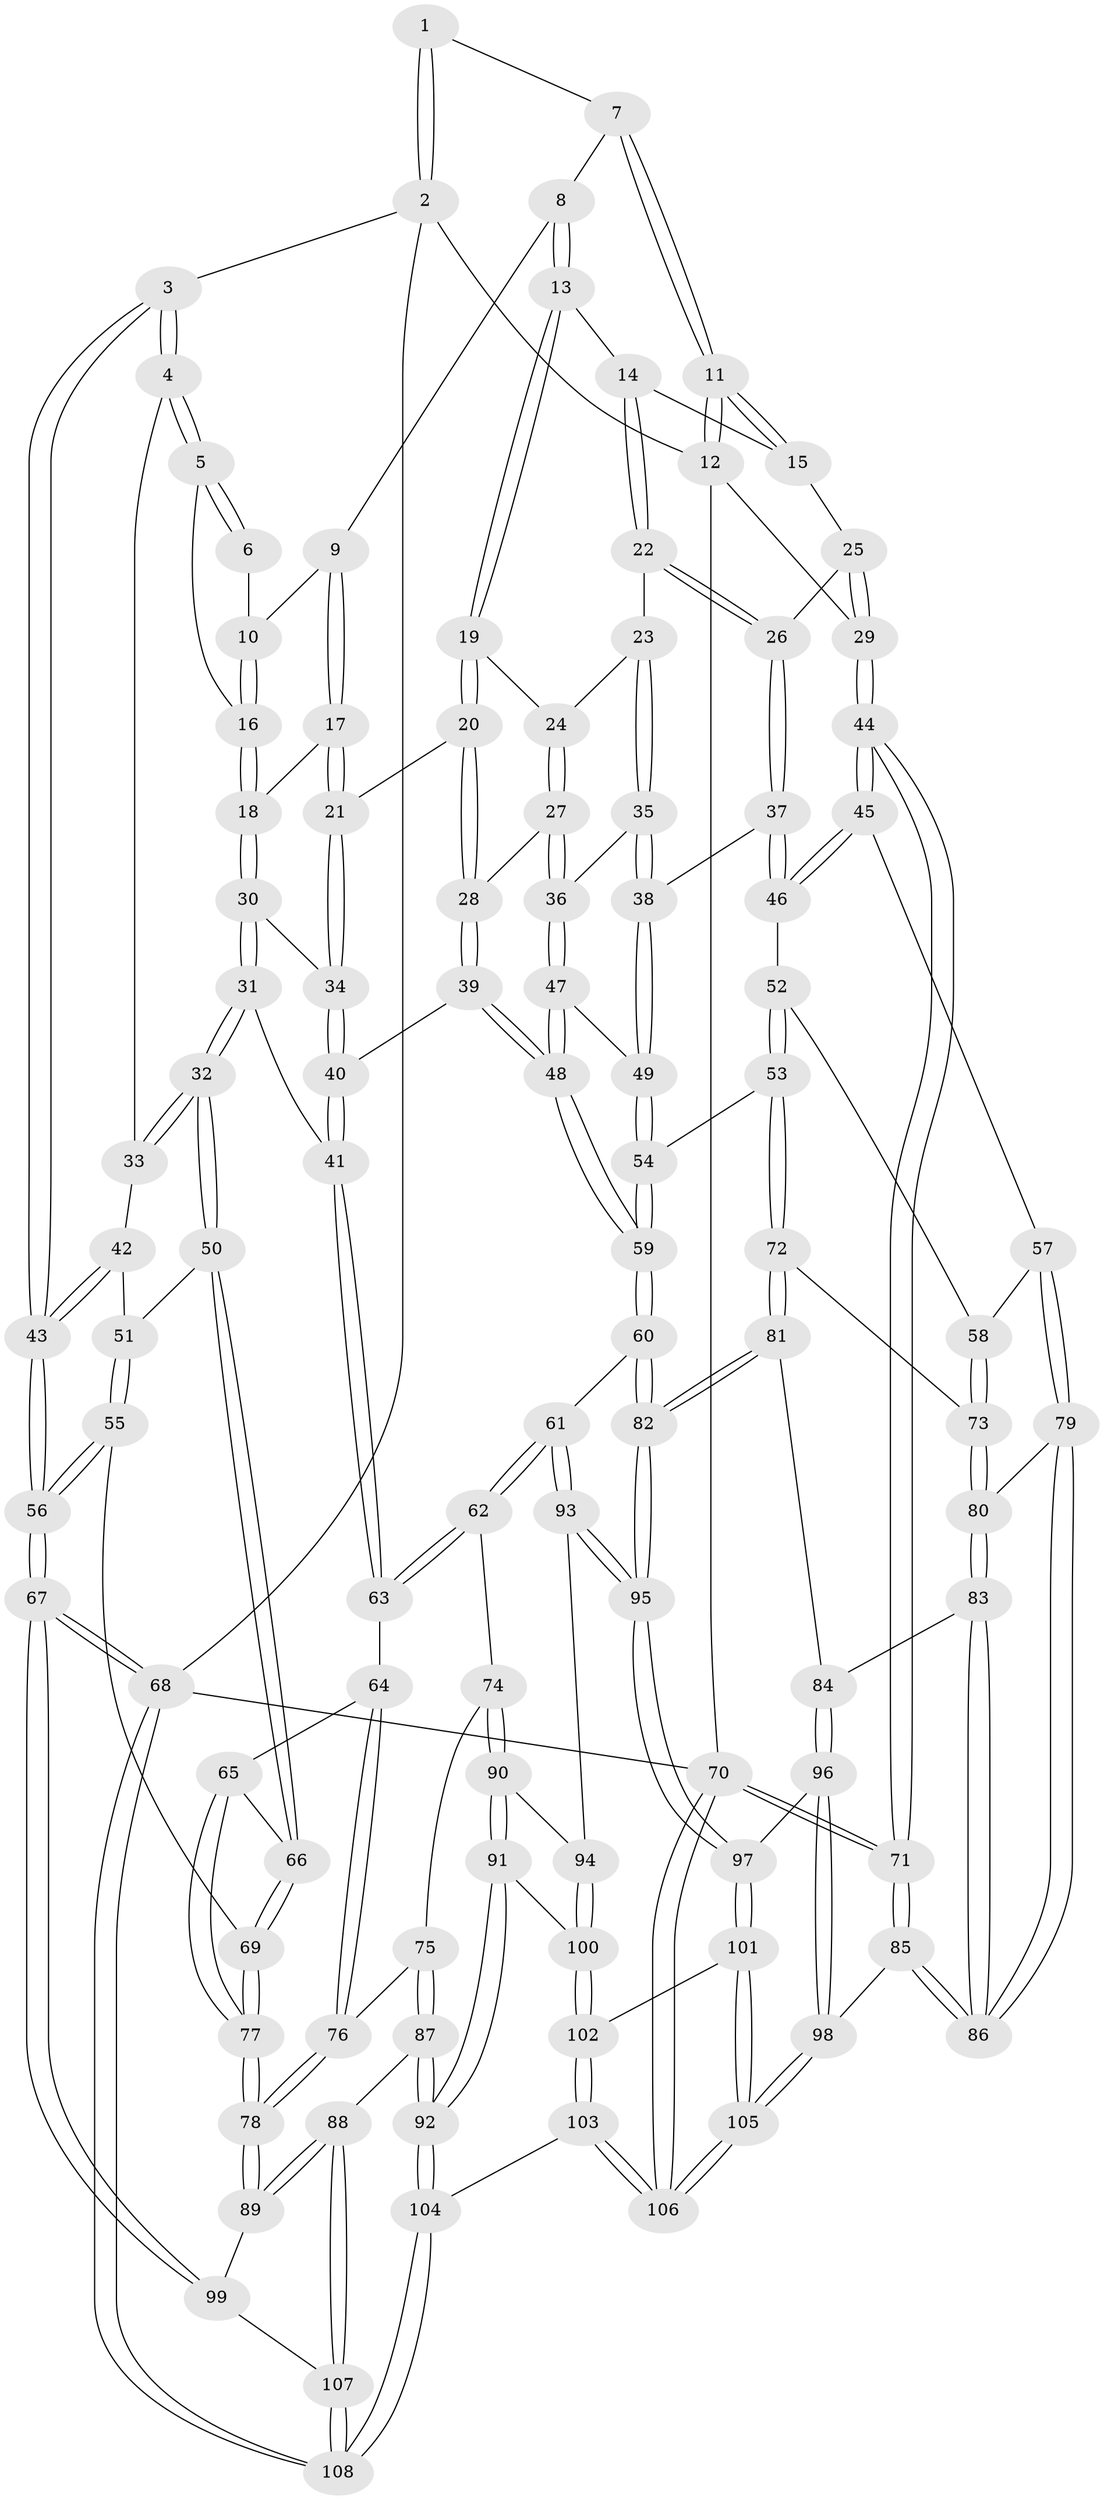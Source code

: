 // coarse degree distribution, {6: 0.125, 3: 0.1875, 4: 0.375, 5: 0.15625, 7: 0.09375, 2: 0.0625}
// Generated by graph-tools (version 1.1) at 2025/21/03/04/25 18:21:42]
// undirected, 108 vertices, 267 edges
graph export_dot {
graph [start="1"]
  node [color=gray90,style=filled];
  1 [pos="+0.3301709498601786+0"];
  2 [pos="+0+0"];
  3 [pos="+0+0"];
  4 [pos="+0.013088297856332714+0.0805977017030328"];
  5 [pos="+0.2204950644479013+0.13496180427819993"];
  6 [pos="+0.3255367059305016+0"];
  7 [pos="+0.5557712059598908+0"];
  8 [pos="+0.5618250023698984+0"];
  9 [pos="+0.41215071839649836+0.08698625250008139"];
  10 [pos="+0.3322321620308301+0.052590286513674644"];
  11 [pos="+1+0"];
  12 [pos="+1+0"];
  13 [pos="+0.6047682271474439+0.025662597704141504"];
  14 [pos="+0.851572692519699+0.06418237261847824"];
  15 [pos="+1+0"];
  16 [pos="+0.2233236641545155+0.13616341990267547"];
  17 [pos="+0.42221519647750844+0.1784381302131898"];
  18 [pos="+0.23044175470219952+0.14487938124364494"];
  19 [pos="+0.6067836556779194+0.07691568657053605"];
  20 [pos="+0.485947634402866+0.1889462798498813"];
  21 [pos="+0.43426245996933743+0.19489734313843038"];
  22 [pos="+0.808172557690528+0.17938603786543184"];
  23 [pos="+0.7737626111260322+0.18437910739257074"];
  24 [pos="+0.634591121101225+0.11730652077601864"];
  25 [pos="+0.93558043928289+0.20854054283922846"];
  26 [pos="+0.8611380189597941+0.2489946561958249"];
  27 [pos="+0.6157530650320742+0.2783377804874198"];
  28 [pos="+0.5859403260596451+0.2814248994449145"];
  29 [pos="+1+0.20922520829130448"];
  30 [pos="+0.25175706633634437+0.22522749674173378"];
  31 [pos="+0.2603539849093848+0.38210682924195133"];
  32 [pos="+0.2339364372504711+0.39185422752569676"];
  33 [pos="+0.07820074619490988+0.22585167196058534"];
  34 [pos="+0.42065434056429174+0.23180601032177872"];
  35 [pos="+0.6855029814884985+0.2852748018902912"];
  36 [pos="+0.6405328824796636+0.29169023141766154"];
  37 [pos="+0.8784089990179312+0.3321944124072671"];
  38 [pos="+0.7829868697636854+0.3717534386201304"];
  39 [pos="+0.4646875464964595+0.40330850382550293"];
  40 [pos="+0.39460376634903493+0.37356358506827614"];
  41 [pos="+0.3236264816788259+0.3921284470052103"];
  42 [pos="+0.05902421605063729+0.36574265139848383"];
  43 [pos="+0+0.37053547632771117"];
  44 [pos="+1+0.4009454156929102"];
  45 [pos="+1+0.4014990104530884"];
  46 [pos="+0.9459144309252281+0.3785485784691403"];
  47 [pos="+0.6444921460531061+0.3838885546052896"];
  48 [pos="+0.509581892229429+0.4589699318843931"];
  49 [pos="+0.7300553225323771+0.4514868166693351"];
  50 [pos="+0.21014393214717614+0.4129728392728461"];
  51 [pos="+0.12240164580163125+0.4130503177508372"];
  52 [pos="+0.9121165150430105+0.43555997816690556"];
  53 [pos="+0.7494720478422865+0.5277833048088353"];
  54 [pos="+0.7280105388095128+0.4982210191234679"];
  55 [pos="+0+0.5576781447328889"];
  56 [pos="+0+0.5502871518128896"];
  57 [pos="+0.9135603759859313+0.5724200841292515"];
  58 [pos="+0.8930250109666253+0.5523127489641042"];
  59 [pos="+0.5308350198601864+0.5210468639336855"];
  60 [pos="+0.5237009784448824+0.5514959475746795"];
  61 [pos="+0.4934033934007952+0.5856960557898303"];
  62 [pos="+0.4388507112822607+0.6012078696840699"];
  63 [pos="+0.33388671763061206+0.4717456373776893"];
  64 [pos="+0.3200978239346551+0.5697701196438741"];
  65 [pos="+0.23245986812523306+0.5662702557973709"];
  66 [pos="+0.20101959039212405+0.4604902930370196"];
  67 [pos="+0+0.9127452053533622"];
  68 [pos="+0+1"];
  69 [pos="+0.06709803726186933+0.6091006961432973"];
  70 [pos="+1+1"];
  71 [pos="+1+0.8119332707107675"];
  72 [pos="+0.7547030369787691+0.5422545446614001"];
  73 [pos="+0.7749051242461754+0.5508570311380554"];
  74 [pos="+0.41356792445988305+0.6155323729426437"];
  75 [pos="+0.3780108491372827+0.6174705334064623"];
  76 [pos="+0.32805082671410457+0.5821223322550347"];
  77 [pos="+0.1775532771692335+0.7291263439811704"];
  78 [pos="+0.17756473251586058+0.7291539576460413"];
  79 [pos="+0.9225471879772559+0.6078790865639243"];
  80 [pos="+0.8479624718343541+0.6523137534282005"];
  81 [pos="+0.7133137796030563+0.6329244796923938"];
  82 [pos="+0.678565919994733+0.6815575078078672"];
  83 [pos="+0.8442826292294962+0.6681255847716321"];
  84 [pos="+0.8393875268943236+0.6769344556356205"];
  85 [pos="+1+0.791206200841848"];
  86 [pos="+1+0.7338802425993132"];
  87 [pos="+0.21622314079413826+0.8014539292209557"];
  88 [pos="+0.2132611073891423+0.8006086853320455"];
  89 [pos="+0.1945068399008587+0.789918912510428"];
  90 [pos="+0.4118248086236688+0.6832390522073699"];
  91 [pos="+0.3821154052985646+0.788995921560978"];
  92 [pos="+0.2570398680759981+0.8243991352406631"];
  93 [pos="+0.5151559743721397+0.711341417388017"];
  94 [pos="+0.5010444663719158+0.728565730105563"];
  95 [pos="+0.6769550926339611+0.7484408636821732"];
  96 [pos="+0.8224465847696847+0.7628475004520326"];
  97 [pos="+0.7016646511638024+0.8095668315434416"];
  98 [pos="+1+0.8062100927040884"];
  99 [pos="+0.04236667002019977+0.8484626503115535"];
  100 [pos="+0.4612346734659621+0.7950508712875526"];
  101 [pos="+0.7002770294801312+0.8149598476582395"];
  102 [pos="+0.5072595462278388+0.8475118103798109"];
  103 [pos="+0.44295964237243324+1"];
  104 [pos="+0.4416995669648805+1"];
  105 [pos="+0.7350815537657165+0.9987848862804223"];
  106 [pos="+0.7126146439862246+1"];
  107 [pos="+0.12536149104362382+1"];
  108 [pos="+0.10931007366928545+1"];
  1 -- 2;
  1 -- 2;
  1 -- 7;
  2 -- 3;
  2 -- 12;
  2 -- 68;
  3 -- 4;
  3 -- 4;
  3 -- 43;
  3 -- 43;
  4 -- 5;
  4 -- 5;
  4 -- 33;
  5 -- 6;
  5 -- 6;
  5 -- 16;
  6 -- 10;
  7 -- 8;
  7 -- 11;
  7 -- 11;
  8 -- 9;
  8 -- 13;
  8 -- 13;
  9 -- 10;
  9 -- 17;
  9 -- 17;
  10 -- 16;
  10 -- 16;
  11 -- 12;
  11 -- 12;
  11 -- 15;
  11 -- 15;
  12 -- 29;
  12 -- 70;
  13 -- 14;
  13 -- 19;
  13 -- 19;
  14 -- 15;
  14 -- 22;
  14 -- 22;
  15 -- 25;
  16 -- 18;
  16 -- 18;
  17 -- 18;
  17 -- 21;
  17 -- 21;
  18 -- 30;
  18 -- 30;
  19 -- 20;
  19 -- 20;
  19 -- 24;
  20 -- 21;
  20 -- 28;
  20 -- 28;
  21 -- 34;
  21 -- 34;
  22 -- 23;
  22 -- 26;
  22 -- 26;
  23 -- 24;
  23 -- 35;
  23 -- 35;
  24 -- 27;
  24 -- 27;
  25 -- 26;
  25 -- 29;
  25 -- 29;
  26 -- 37;
  26 -- 37;
  27 -- 28;
  27 -- 36;
  27 -- 36;
  28 -- 39;
  28 -- 39;
  29 -- 44;
  29 -- 44;
  30 -- 31;
  30 -- 31;
  30 -- 34;
  31 -- 32;
  31 -- 32;
  31 -- 41;
  32 -- 33;
  32 -- 33;
  32 -- 50;
  32 -- 50;
  33 -- 42;
  34 -- 40;
  34 -- 40;
  35 -- 36;
  35 -- 38;
  35 -- 38;
  36 -- 47;
  36 -- 47;
  37 -- 38;
  37 -- 46;
  37 -- 46;
  38 -- 49;
  38 -- 49;
  39 -- 40;
  39 -- 48;
  39 -- 48;
  40 -- 41;
  40 -- 41;
  41 -- 63;
  41 -- 63;
  42 -- 43;
  42 -- 43;
  42 -- 51;
  43 -- 56;
  43 -- 56;
  44 -- 45;
  44 -- 45;
  44 -- 71;
  44 -- 71;
  45 -- 46;
  45 -- 46;
  45 -- 57;
  46 -- 52;
  47 -- 48;
  47 -- 48;
  47 -- 49;
  48 -- 59;
  48 -- 59;
  49 -- 54;
  49 -- 54;
  50 -- 51;
  50 -- 66;
  50 -- 66;
  51 -- 55;
  51 -- 55;
  52 -- 53;
  52 -- 53;
  52 -- 58;
  53 -- 54;
  53 -- 72;
  53 -- 72;
  54 -- 59;
  54 -- 59;
  55 -- 56;
  55 -- 56;
  55 -- 69;
  56 -- 67;
  56 -- 67;
  57 -- 58;
  57 -- 79;
  57 -- 79;
  58 -- 73;
  58 -- 73;
  59 -- 60;
  59 -- 60;
  60 -- 61;
  60 -- 82;
  60 -- 82;
  61 -- 62;
  61 -- 62;
  61 -- 93;
  61 -- 93;
  62 -- 63;
  62 -- 63;
  62 -- 74;
  63 -- 64;
  64 -- 65;
  64 -- 76;
  64 -- 76;
  65 -- 66;
  65 -- 77;
  65 -- 77;
  66 -- 69;
  66 -- 69;
  67 -- 68;
  67 -- 68;
  67 -- 99;
  67 -- 99;
  68 -- 108;
  68 -- 108;
  68 -- 70;
  69 -- 77;
  69 -- 77;
  70 -- 71;
  70 -- 71;
  70 -- 106;
  70 -- 106;
  71 -- 85;
  71 -- 85;
  72 -- 73;
  72 -- 81;
  72 -- 81;
  73 -- 80;
  73 -- 80;
  74 -- 75;
  74 -- 90;
  74 -- 90;
  75 -- 76;
  75 -- 87;
  75 -- 87;
  76 -- 78;
  76 -- 78;
  77 -- 78;
  77 -- 78;
  78 -- 89;
  78 -- 89;
  79 -- 80;
  79 -- 86;
  79 -- 86;
  80 -- 83;
  80 -- 83;
  81 -- 82;
  81 -- 82;
  81 -- 84;
  82 -- 95;
  82 -- 95;
  83 -- 84;
  83 -- 86;
  83 -- 86;
  84 -- 96;
  84 -- 96;
  85 -- 86;
  85 -- 86;
  85 -- 98;
  87 -- 88;
  87 -- 92;
  87 -- 92;
  88 -- 89;
  88 -- 89;
  88 -- 107;
  88 -- 107;
  89 -- 99;
  90 -- 91;
  90 -- 91;
  90 -- 94;
  91 -- 92;
  91 -- 92;
  91 -- 100;
  92 -- 104;
  92 -- 104;
  93 -- 94;
  93 -- 95;
  93 -- 95;
  94 -- 100;
  94 -- 100;
  95 -- 97;
  95 -- 97;
  96 -- 97;
  96 -- 98;
  96 -- 98;
  97 -- 101;
  97 -- 101;
  98 -- 105;
  98 -- 105;
  99 -- 107;
  100 -- 102;
  100 -- 102;
  101 -- 102;
  101 -- 105;
  101 -- 105;
  102 -- 103;
  102 -- 103;
  103 -- 104;
  103 -- 106;
  103 -- 106;
  104 -- 108;
  104 -- 108;
  105 -- 106;
  105 -- 106;
  107 -- 108;
  107 -- 108;
}

